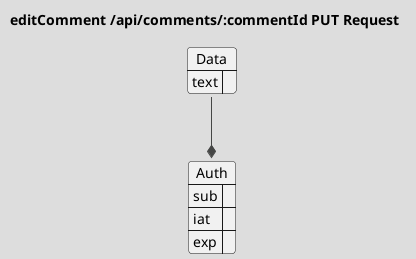 @startuml editComment-Request
!theme toy
skinparam linetype ortho
title "editComment /api/comments/:commentId PUT Request"

json Data {
    "text": ""
}

json Auth {
    "sub": "",
    "iat": "",
    "exp": ""
}

Data --* Auth
@enduml
@startuml editComment-Response
!theme toy
title "editComment /api/comments/:commentId PUT Response"
@enduml
